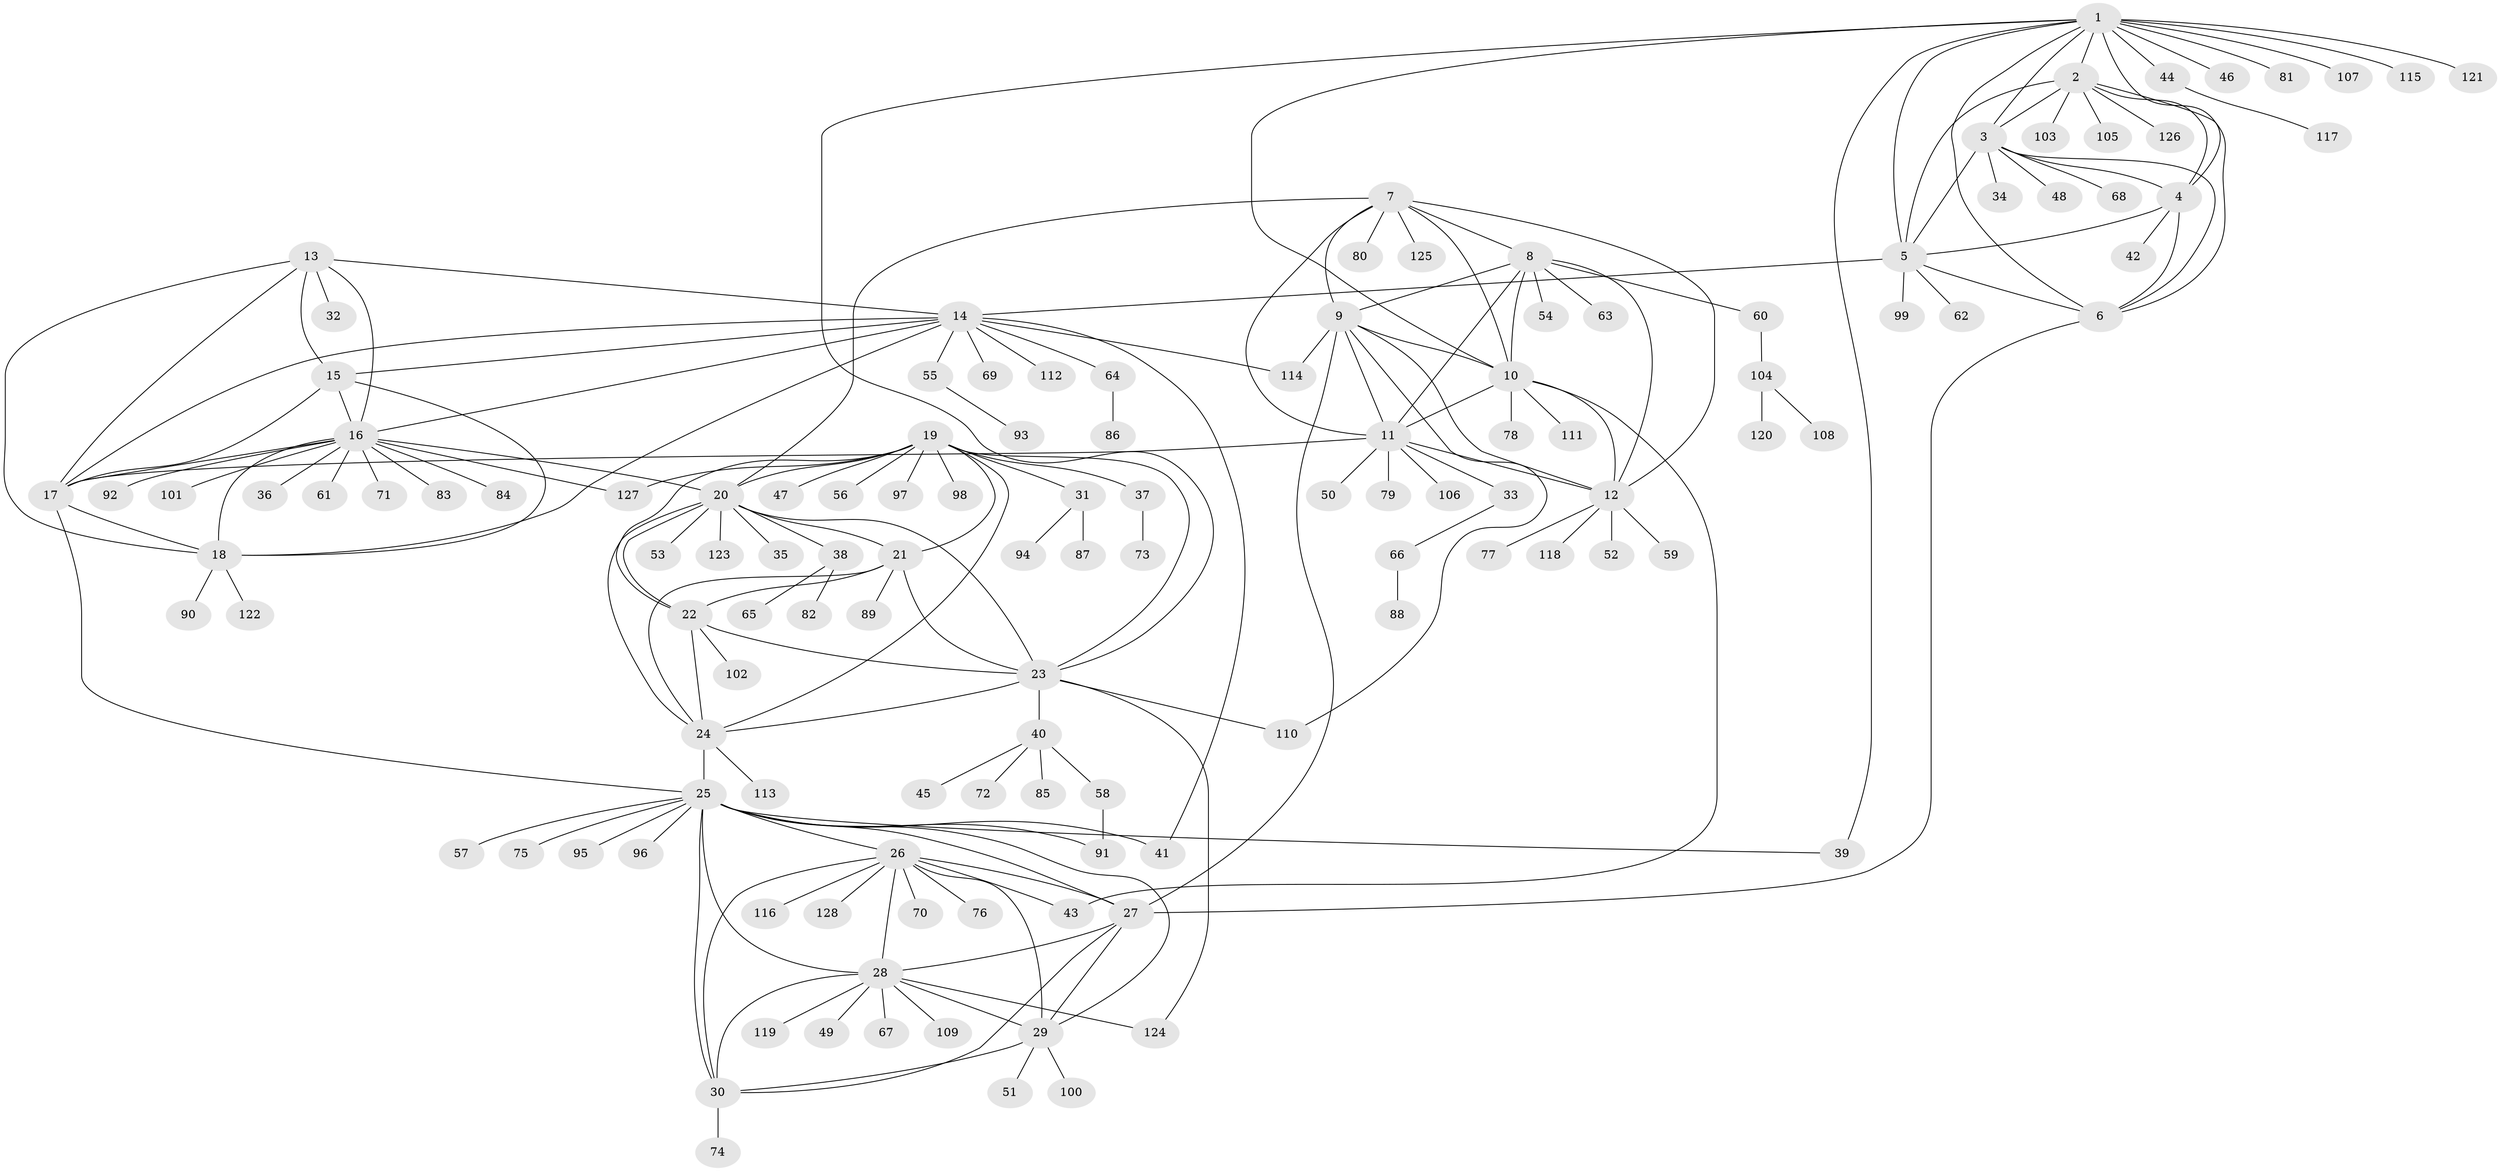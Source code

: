 // Generated by graph-tools (version 1.1) at 2025/50/03/09/25 03:50:43]
// undirected, 128 vertices, 191 edges
graph export_dot {
graph [start="1"]
  node [color=gray90,style=filled];
  1;
  2;
  3;
  4;
  5;
  6;
  7;
  8;
  9;
  10;
  11;
  12;
  13;
  14;
  15;
  16;
  17;
  18;
  19;
  20;
  21;
  22;
  23;
  24;
  25;
  26;
  27;
  28;
  29;
  30;
  31;
  32;
  33;
  34;
  35;
  36;
  37;
  38;
  39;
  40;
  41;
  42;
  43;
  44;
  45;
  46;
  47;
  48;
  49;
  50;
  51;
  52;
  53;
  54;
  55;
  56;
  57;
  58;
  59;
  60;
  61;
  62;
  63;
  64;
  65;
  66;
  67;
  68;
  69;
  70;
  71;
  72;
  73;
  74;
  75;
  76;
  77;
  78;
  79;
  80;
  81;
  82;
  83;
  84;
  85;
  86;
  87;
  88;
  89;
  90;
  91;
  92;
  93;
  94;
  95;
  96;
  97;
  98;
  99;
  100;
  101;
  102;
  103;
  104;
  105;
  106;
  107;
  108;
  109;
  110;
  111;
  112;
  113;
  114;
  115;
  116;
  117;
  118;
  119;
  120;
  121;
  122;
  123;
  124;
  125;
  126;
  127;
  128;
  1 -- 2;
  1 -- 3;
  1 -- 4;
  1 -- 5;
  1 -- 6;
  1 -- 10;
  1 -- 23;
  1 -- 39;
  1 -- 44;
  1 -- 46;
  1 -- 81;
  1 -- 107;
  1 -- 115;
  1 -- 121;
  2 -- 3;
  2 -- 4;
  2 -- 5;
  2 -- 6;
  2 -- 103;
  2 -- 105;
  2 -- 126;
  3 -- 4;
  3 -- 5;
  3 -- 6;
  3 -- 34;
  3 -- 48;
  3 -- 68;
  4 -- 5;
  4 -- 6;
  4 -- 42;
  5 -- 6;
  5 -- 14;
  5 -- 62;
  5 -- 99;
  6 -- 27;
  7 -- 8;
  7 -- 9;
  7 -- 10;
  7 -- 11;
  7 -- 12;
  7 -- 20;
  7 -- 80;
  7 -- 125;
  8 -- 9;
  8 -- 10;
  8 -- 11;
  8 -- 12;
  8 -- 54;
  8 -- 60;
  8 -- 63;
  9 -- 10;
  9 -- 11;
  9 -- 12;
  9 -- 27;
  9 -- 110;
  9 -- 114;
  10 -- 11;
  10 -- 12;
  10 -- 43;
  10 -- 78;
  10 -- 111;
  11 -- 12;
  11 -- 17;
  11 -- 33;
  11 -- 50;
  11 -- 79;
  11 -- 106;
  12 -- 52;
  12 -- 59;
  12 -- 77;
  12 -- 118;
  13 -- 14;
  13 -- 15;
  13 -- 16;
  13 -- 17;
  13 -- 18;
  13 -- 32;
  14 -- 15;
  14 -- 16;
  14 -- 17;
  14 -- 18;
  14 -- 41;
  14 -- 55;
  14 -- 64;
  14 -- 69;
  14 -- 112;
  14 -- 114;
  15 -- 16;
  15 -- 17;
  15 -- 18;
  16 -- 17;
  16 -- 18;
  16 -- 20;
  16 -- 36;
  16 -- 61;
  16 -- 71;
  16 -- 83;
  16 -- 84;
  16 -- 92;
  16 -- 101;
  16 -- 127;
  17 -- 18;
  17 -- 25;
  18 -- 90;
  18 -- 122;
  19 -- 20;
  19 -- 21;
  19 -- 22;
  19 -- 23;
  19 -- 24;
  19 -- 31;
  19 -- 37;
  19 -- 47;
  19 -- 56;
  19 -- 97;
  19 -- 98;
  19 -- 127;
  20 -- 21;
  20 -- 22;
  20 -- 23;
  20 -- 24;
  20 -- 35;
  20 -- 38;
  20 -- 53;
  20 -- 123;
  21 -- 22;
  21 -- 23;
  21 -- 24;
  21 -- 89;
  22 -- 23;
  22 -- 24;
  22 -- 102;
  23 -- 24;
  23 -- 40;
  23 -- 110;
  23 -- 124;
  24 -- 25;
  24 -- 113;
  25 -- 26;
  25 -- 27;
  25 -- 28;
  25 -- 29;
  25 -- 30;
  25 -- 39;
  25 -- 41;
  25 -- 57;
  25 -- 75;
  25 -- 91;
  25 -- 95;
  25 -- 96;
  26 -- 27;
  26 -- 28;
  26 -- 29;
  26 -- 30;
  26 -- 43;
  26 -- 70;
  26 -- 76;
  26 -- 116;
  26 -- 128;
  27 -- 28;
  27 -- 29;
  27 -- 30;
  28 -- 29;
  28 -- 30;
  28 -- 49;
  28 -- 67;
  28 -- 109;
  28 -- 119;
  28 -- 124;
  29 -- 30;
  29 -- 51;
  29 -- 100;
  30 -- 74;
  31 -- 87;
  31 -- 94;
  33 -- 66;
  37 -- 73;
  38 -- 65;
  38 -- 82;
  40 -- 45;
  40 -- 58;
  40 -- 72;
  40 -- 85;
  44 -- 117;
  55 -- 93;
  58 -- 91;
  60 -- 104;
  64 -- 86;
  66 -- 88;
  104 -- 108;
  104 -- 120;
}
